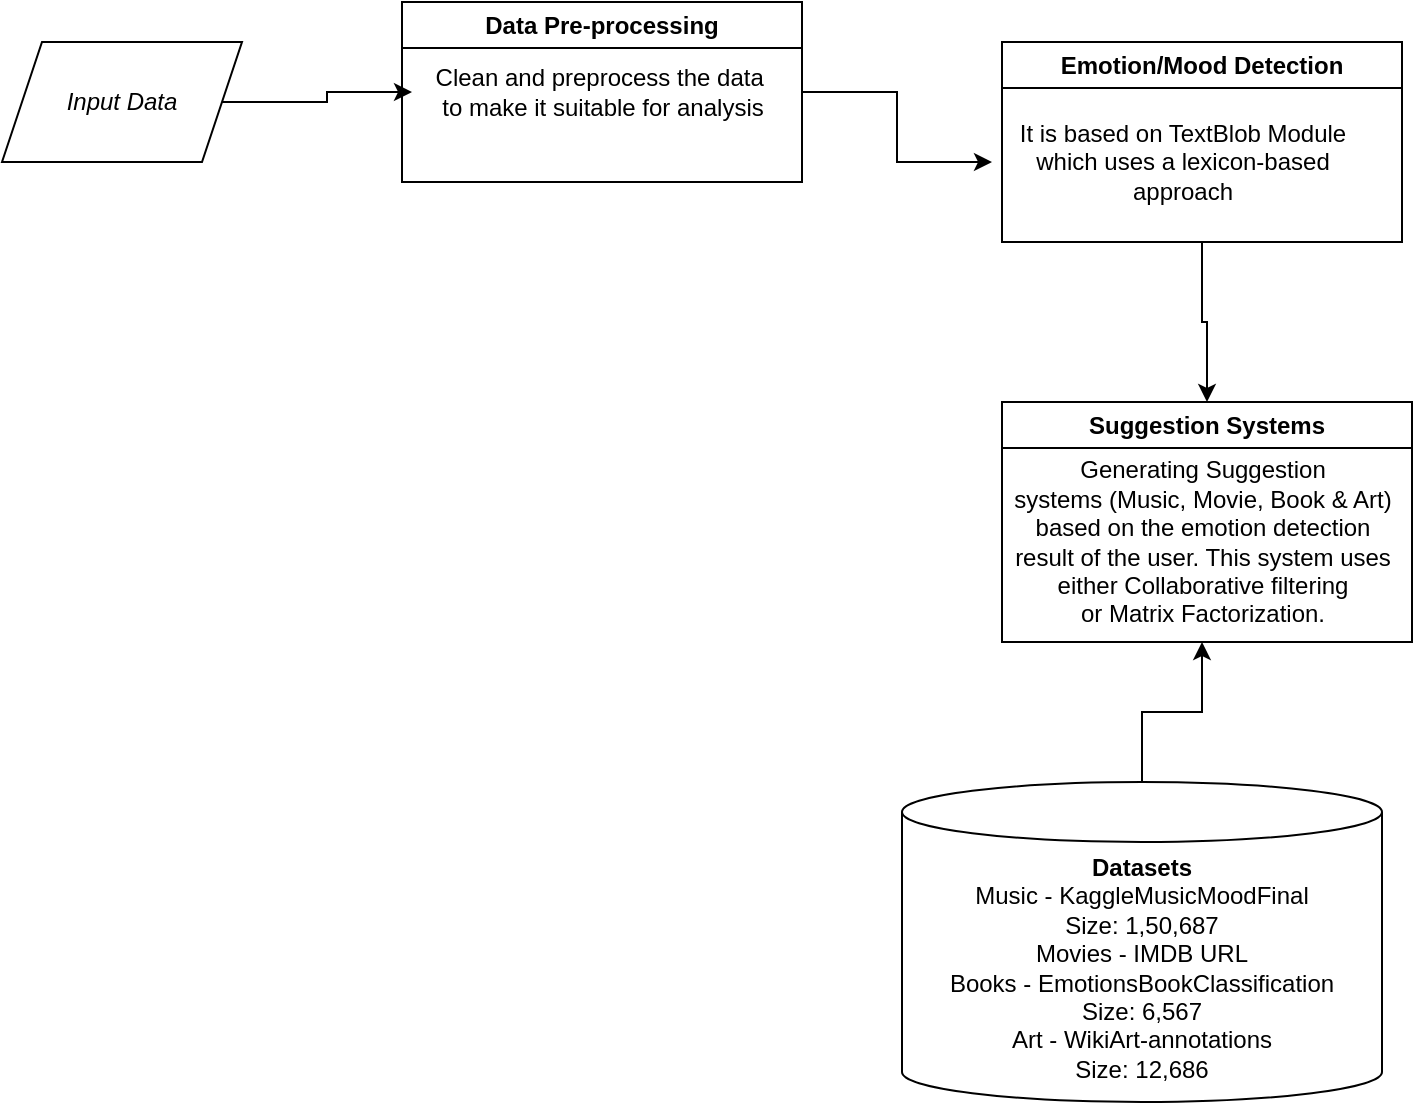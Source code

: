 <mxfile version="21.2.9" type="github">
  <diagram name="Page-1" id="Ojy8R2TO2T7RezmX0e7g">
    <mxGraphModel dx="993" dy="581" grid="1" gridSize="10" guides="1" tooltips="1" connect="1" arrows="1" fold="1" page="1" pageScale="1" pageWidth="850" pageHeight="1100" math="0" shadow="0">
      <root>
        <mxCell id="0" />
        <mxCell id="1" parent="0" />
        <mxCell id="TW3V0zCOBjhZnKt817AQ-6" value="" style="edgeStyle=orthogonalEdgeStyle;rounded=0;orthogonalLoop=1;jettySize=auto;html=1;" parent="1" source="TW3V0zCOBjhZnKt817AQ-1" target="TW3V0zCOBjhZnKt817AQ-3" edge="1">
          <mxGeometry relative="1" as="geometry" />
        </mxCell>
        <mxCell id="TW3V0zCOBjhZnKt817AQ-1" value="&lt;i&gt;Input Data&lt;/i&gt;" style="shape=parallelogram;perimeter=parallelogramPerimeter;whiteSpace=wrap;html=1;fixedSize=1;" parent="1" vertex="1">
          <mxGeometry x="70" y="170" width="120" height="60" as="geometry" />
        </mxCell>
        <mxCell id="TW3V0zCOBjhZnKt817AQ-7" value="" style="edgeStyle=orthogonalEdgeStyle;rounded=0;orthogonalLoop=1;jettySize=auto;html=1;" parent="1" source="TW3V0zCOBjhZnKt817AQ-2" target="TW3V0zCOBjhZnKt817AQ-5" edge="1">
          <mxGeometry relative="1" as="geometry" />
        </mxCell>
        <mxCell id="TW3V0zCOBjhZnKt817AQ-2" value="Data Pre-processing" style="swimlane;whiteSpace=wrap;html=1;" parent="1" vertex="1">
          <mxGeometry x="270" y="150" width="200" height="90" as="geometry" />
        </mxCell>
        <mxCell id="TW3V0zCOBjhZnKt817AQ-3" value="Clean and preprocess the data&amp;nbsp;&lt;br&gt;to make it suitable for analysis" style="text;html=1;align=center;verticalAlign=middle;resizable=0;points=[];autosize=1;strokeColor=none;fillColor=none;" parent="TW3V0zCOBjhZnKt817AQ-2" vertex="1">
          <mxGeometry x="5" y="25" width="190" height="40" as="geometry" />
        </mxCell>
        <mxCell id="TW3V0zCOBjhZnKt817AQ-10" value="" style="edgeStyle=orthogonalEdgeStyle;rounded=0;orthogonalLoop=1;jettySize=auto;html=1;entryX=0.5;entryY=0;entryDx=0;entryDy=0;" parent="1" source="TW3V0zCOBjhZnKt817AQ-4" target="TW3V0zCOBjhZnKt817AQ-8" edge="1">
          <mxGeometry relative="1" as="geometry" />
        </mxCell>
        <mxCell id="TW3V0zCOBjhZnKt817AQ-4" value="Emotion/Mood Detection" style="swimlane;whiteSpace=wrap;html=1;" parent="1" vertex="1">
          <mxGeometry x="570" y="170" width="200" height="100" as="geometry" />
        </mxCell>
        <mxCell id="TW3V0zCOBjhZnKt817AQ-5" value="It is based on TextBlob Module&lt;br&gt;which uses a lexicon-based &lt;br&gt;approach" style="text;html=1;align=center;verticalAlign=middle;resizable=0;points=[];autosize=1;strokeColor=none;fillColor=none;" parent="1" vertex="1">
          <mxGeometry x="565" y="200" width="190" height="60" as="geometry" />
        </mxCell>
        <mxCell id="TW3V0zCOBjhZnKt817AQ-8" value="Suggestion Systems" style="swimlane;whiteSpace=wrap;html=1;" parent="1" vertex="1">
          <mxGeometry x="570" y="350" width="205" height="120" as="geometry" />
        </mxCell>
        <mxCell id="TW3V0zCOBjhZnKt817AQ-9" value="Generating Suggestion&lt;br&gt;systems (Music, Movie, Book &amp;amp; Art)&lt;br&gt;based on the emotion detection&lt;br&gt;result of the user. This system uses&lt;br&gt;either Collaborative filtering&lt;br&gt;or Matrix Factorization." style="text;html=1;align=center;verticalAlign=middle;resizable=0;points=[];autosize=1;strokeColor=none;fillColor=none;" parent="TW3V0zCOBjhZnKt817AQ-8" vertex="1">
          <mxGeometry x="-5" y="20" width="210" height="100" as="geometry" />
        </mxCell>
        <mxCell id="TW3V0zCOBjhZnKt817AQ-20" value="" style="edgeStyle=orthogonalEdgeStyle;rounded=0;orthogonalLoop=1;jettySize=auto;html=1;" parent="1" source="TW3V0zCOBjhZnKt817AQ-19" target="TW3V0zCOBjhZnKt817AQ-9" edge="1">
          <mxGeometry relative="1" as="geometry" />
        </mxCell>
        <mxCell id="TW3V0zCOBjhZnKt817AQ-19" value="&lt;b&gt;Datasets&lt;/b&gt;&lt;br&gt;Music - KaggleMusicMoodFinal&lt;br&gt;Size: 1,50,687&lt;br&gt;Movies - IMDB URL&lt;br&gt;Books - EmotionsBookClassification&lt;br&gt;Size: 6,567&lt;br&gt;Art - WikiArt-annotations&lt;br&gt;Size: 12,686" style="shape=cylinder3;whiteSpace=wrap;html=1;boundedLbl=1;backgroundOutline=1;size=15;" parent="1" vertex="1">
          <mxGeometry x="520" y="540" width="240" height="160" as="geometry" />
        </mxCell>
      </root>
    </mxGraphModel>
  </diagram>
</mxfile>
